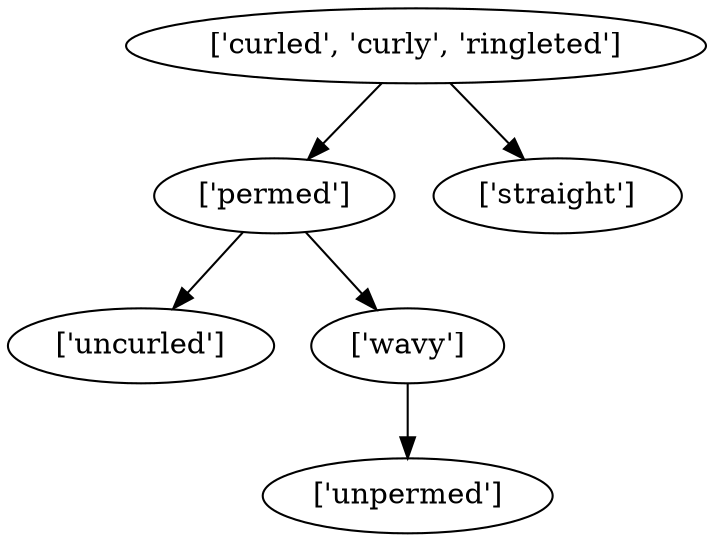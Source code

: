 strict digraph  {
	"['permed']" -> "['uncurled']";
	"['permed']" -> "['wavy']";
	"['wavy']" -> "['unpermed']";
	"['curled', 'curly', 'ringleted']" -> "['permed']";
	"['curled', 'curly', 'ringleted']" -> "['straight']";
}
